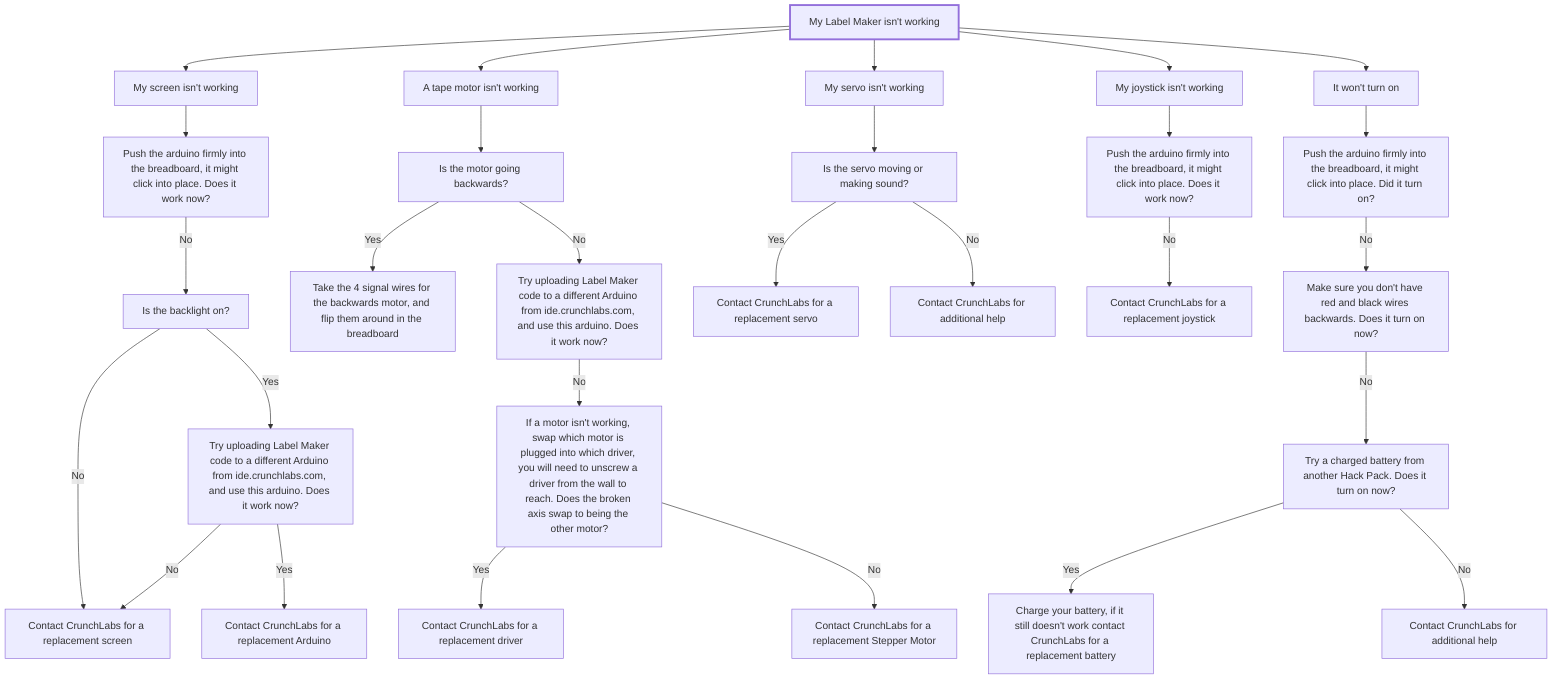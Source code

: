 flowchart TD
    Title["My Label Maker isn't working"]
    Title --> Screen[My screen isn't working]
    Title --> Motor[A tape motor isn't working]
    Title --> Servo[My servo isn't working]
    Title --> Joystick[My joystick isn't working]
    Title --> Power[It won't turn on]

    %% LCD Issues
    Screen --> ScreenPushIn[Push the arduino firmly into the breadboard, it might click into place. Does it work now?]
    ScreenPushIn --> |No| CheckBacklight[Is the backlight on?]
    CheckBacklight --> |No| ReplaceLCD[Contact CrunchLabs for a replacement screen]
    CheckBacklight --> |Yes| LCDAnotherArduino[Try uploading Label Maker code to a different Arduino from ide.crunchlabs.com, and use this arduino. Does it work now?]
    LCDAnotherArduino --> |No| ReplaceLCD
    LCDAnotherArduino --> |Yes| ReplacementArduino[Contact CrunchLabs for a replacement Arduino]

    %% Motor Issues
    Motor --> BackwardsCheck[Is the motor going backwards?]
    BackwardsCheck  --> |Yes| BackwardsFix[Take the 4 signal wires for the backwards motor, and flip them around in the breadboard]
    BackwardsCheck --> |No| MotorAnotherArduino[Try uploading Label Maker code to a different Arduino from ide.crunchlabs.com, and use this arduino. Does it work now?]
    MotorAnotherArduino --> |No| SwapMotorsCheck[If a motor isn't working, swap which motor is plugged into which driver, you will need to unscrew a driver from the wall to reach. Does the broken axis swap to being the other motor?]
    SwapMotorsCheck --> |Yes| ReplacementDriver[Contact CrunchLabs for a replacement driver]
    SwapMotorsCheck --> |No| ReplacementMotor[Contact CrunchLabs for a replacement Stepper Motor]

    %% Servo issues
    Servo --> CheckMoving["Is the servo moving or making sound?"]
    CheckMoving --> |Yes| ReplacementServo[Contact CrunchLabs for a replacement servo]
    CheckMoving --> |No| ServoHelp[Contact CrunchLabs for additional help]

    %% Joystick Issues
    Joystick --> JoystickPushIn[Push the arduino firmly into the breadboard, it might click into place. Does it work now?]
    JoystickPushIn --> |No| ReplacementJoystick[Contact CrunchLabs for a replacement joystick]

    %% Power Issues
    Power --> PowerPushIn[Push the arduino firmly into the breadboard, it might click into place. Did it turn on?]
    PowerPushIn --> |No| CheckBackwardsWires[Make sure you don't have red and black wires backwards. Does it turn on now?]
    CheckBackwardsWires --> |No| TryAnotherBattery[Try a charged battery from another Hack Pack. Does it turn on now?]
    TryAnotherBattery --> |Yes| ReplacementBattery[Charge your battery, if it still doesn't work contact CrunchLabs for a replacement battery]
    TryAnotherBattery --> |No| Help[Contact CrunchLabs for additional help]

    %% Node-specific styling
    style Title white-space:nowrap
    style Title stroke-width:3px;

    %% templateColor #644e9b